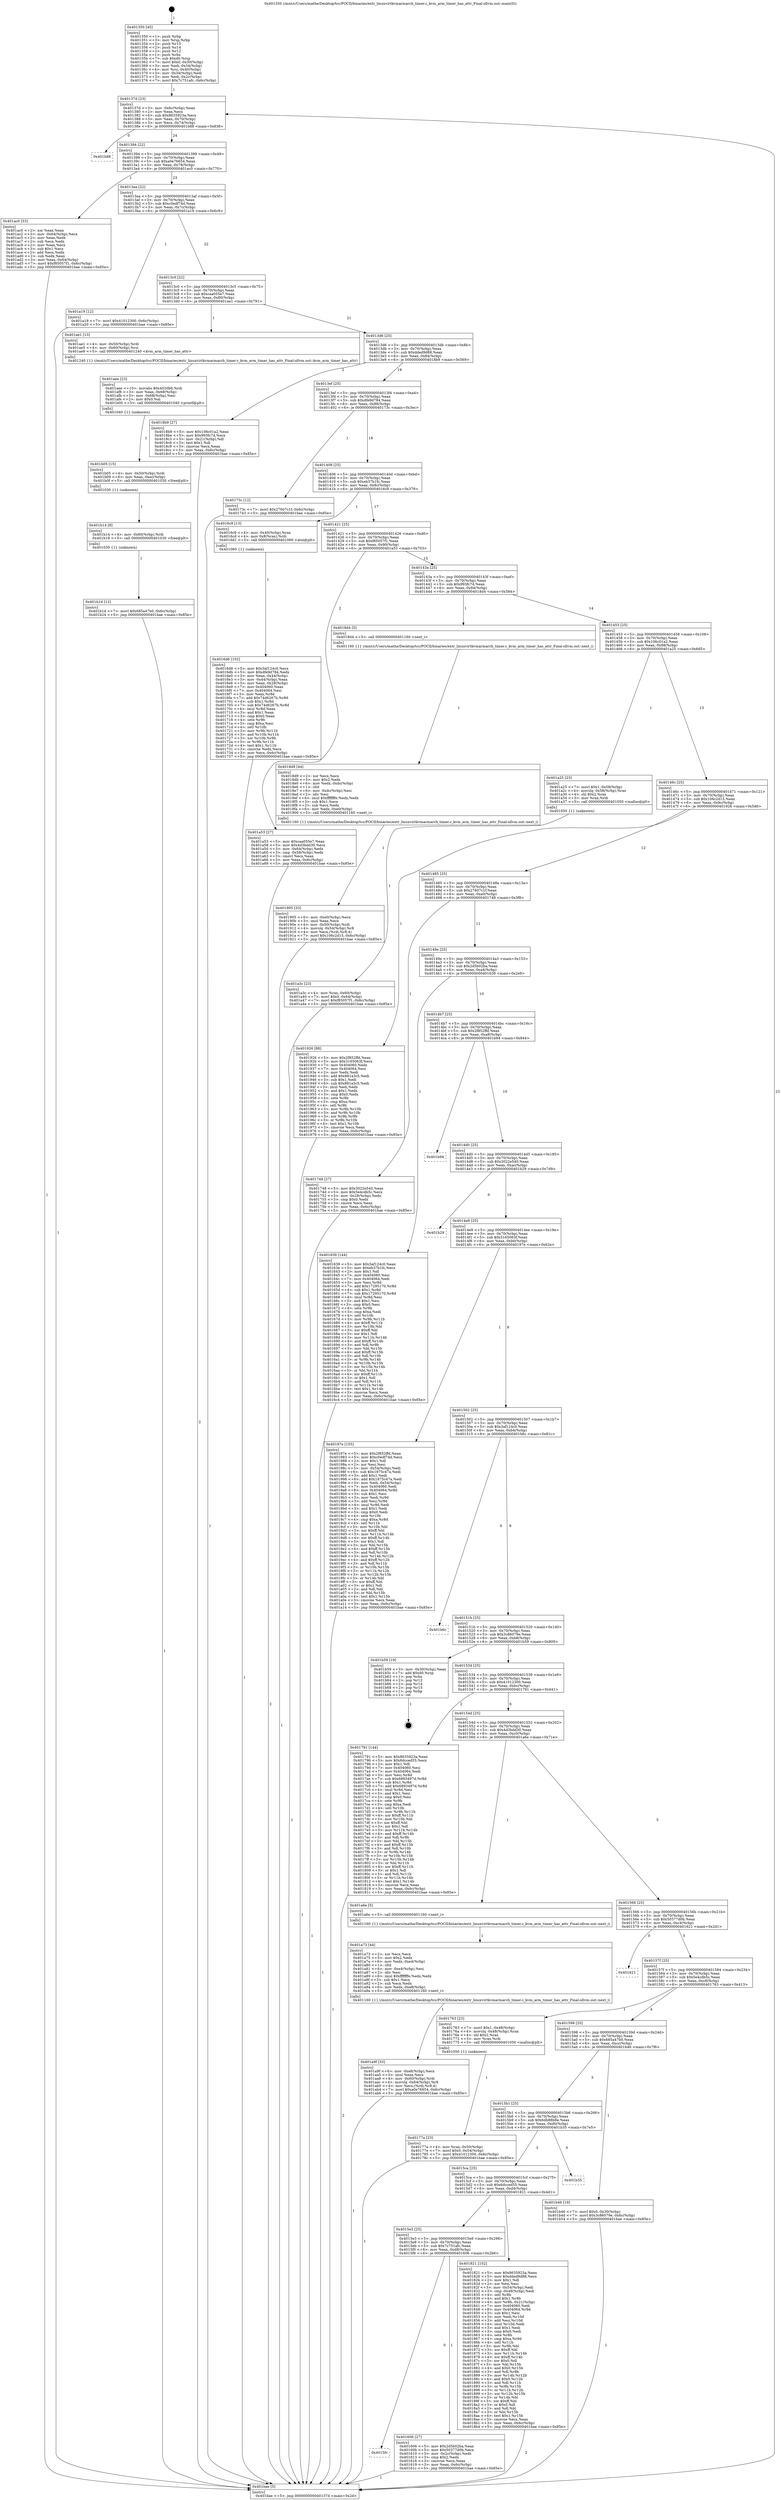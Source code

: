 digraph "0x401350" {
  label = "0x401350 (/mnt/c/Users/mathe/Desktop/tcc/POCII/binaries/extr_linuxvirtkvmarmarch_timer.c_kvm_arm_timer_has_attr_Final-ollvm.out::main(0))"
  labelloc = "t"
  node[shape=record]

  Entry [label="",width=0.3,height=0.3,shape=circle,fillcolor=black,style=filled]
  "0x40137d" [label="{
     0x40137d [23]\l
     | [instrs]\l
     &nbsp;&nbsp;0x40137d \<+3\>: mov -0x6c(%rbp),%eax\l
     &nbsp;&nbsp;0x401380 \<+2\>: mov %eax,%ecx\l
     &nbsp;&nbsp;0x401382 \<+6\>: sub $0x8635923a,%ecx\l
     &nbsp;&nbsp;0x401388 \<+3\>: mov %eax,-0x70(%rbp)\l
     &nbsp;&nbsp;0x40138b \<+3\>: mov %ecx,-0x74(%rbp)\l
     &nbsp;&nbsp;0x40138e \<+6\>: je 0000000000401b88 \<main+0x838\>\l
  }"]
  "0x401b88" [label="{
     0x401b88\l
  }", style=dashed]
  "0x401394" [label="{
     0x401394 [22]\l
     | [instrs]\l
     &nbsp;&nbsp;0x401394 \<+5\>: jmp 0000000000401399 \<main+0x49\>\l
     &nbsp;&nbsp;0x401399 \<+3\>: mov -0x70(%rbp),%eax\l
     &nbsp;&nbsp;0x40139c \<+5\>: sub $0xa0e76654,%eax\l
     &nbsp;&nbsp;0x4013a1 \<+3\>: mov %eax,-0x78(%rbp)\l
     &nbsp;&nbsp;0x4013a4 \<+6\>: je 0000000000401ac0 \<main+0x770\>\l
  }"]
  Exit [label="",width=0.3,height=0.3,shape=circle,fillcolor=black,style=filled,peripheries=2]
  "0x401ac0" [label="{
     0x401ac0 [33]\l
     | [instrs]\l
     &nbsp;&nbsp;0x401ac0 \<+2\>: xor %eax,%eax\l
     &nbsp;&nbsp;0x401ac2 \<+3\>: mov -0x64(%rbp),%ecx\l
     &nbsp;&nbsp;0x401ac5 \<+2\>: mov %eax,%edx\l
     &nbsp;&nbsp;0x401ac7 \<+2\>: sub %ecx,%edx\l
     &nbsp;&nbsp;0x401ac9 \<+2\>: mov %eax,%ecx\l
     &nbsp;&nbsp;0x401acb \<+3\>: sub $0x1,%ecx\l
     &nbsp;&nbsp;0x401ace \<+2\>: add %ecx,%edx\l
     &nbsp;&nbsp;0x401ad0 \<+2\>: sub %edx,%eax\l
     &nbsp;&nbsp;0x401ad2 \<+3\>: mov %eax,-0x64(%rbp)\l
     &nbsp;&nbsp;0x401ad5 \<+7\>: movl $0xf85057f1,-0x6c(%rbp)\l
     &nbsp;&nbsp;0x401adc \<+5\>: jmp 0000000000401bae \<main+0x85e\>\l
  }"]
  "0x4013aa" [label="{
     0x4013aa [22]\l
     | [instrs]\l
     &nbsp;&nbsp;0x4013aa \<+5\>: jmp 00000000004013af \<main+0x5f\>\l
     &nbsp;&nbsp;0x4013af \<+3\>: mov -0x70(%rbp),%eax\l
     &nbsp;&nbsp;0x4013b2 \<+5\>: sub $0xc0edf74d,%eax\l
     &nbsp;&nbsp;0x4013b7 \<+3\>: mov %eax,-0x7c(%rbp)\l
     &nbsp;&nbsp;0x4013ba \<+6\>: je 0000000000401a19 \<main+0x6c9\>\l
  }"]
  "0x401b1d" [label="{
     0x401b1d [12]\l
     | [instrs]\l
     &nbsp;&nbsp;0x401b1d \<+7\>: movl $0x685a47b0,-0x6c(%rbp)\l
     &nbsp;&nbsp;0x401b24 \<+5\>: jmp 0000000000401bae \<main+0x85e\>\l
  }"]
  "0x401a19" [label="{
     0x401a19 [12]\l
     | [instrs]\l
     &nbsp;&nbsp;0x401a19 \<+7\>: movl $0x41012300,-0x6c(%rbp)\l
     &nbsp;&nbsp;0x401a20 \<+5\>: jmp 0000000000401bae \<main+0x85e\>\l
  }"]
  "0x4013c0" [label="{
     0x4013c0 [22]\l
     | [instrs]\l
     &nbsp;&nbsp;0x4013c0 \<+5\>: jmp 00000000004013c5 \<main+0x75\>\l
     &nbsp;&nbsp;0x4013c5 \<+3\>: mov -0x70(%rbp),%eax\l
     &nbsp;&nbsp;0x4013c8 \<+5\>: sub $0xcaa055e7,%eax\l
     &nbsp;&nbsp;0x4013cd \<+3\>: mov %eax,-0x80(%rbp)\l
     &nbsp;&nbsp;0x4013d0 \<+6\>: je 0000000000401ae1 \<main+0x791\>\l
  }"]
  "0x401b14" [label="{
     0x401b14 [9]\l
     | [instrs]\l
     &nbsp;&nbsp;0x401b14 \<+4\>: mov -0x60(%rbp),%rdi\l
     &nbsp;&nbsp;0x401b18 \<+5\>: call 0000000000401030 \<free@plt\>\l
     | [calls]\l
     &nbsp;&nbsp;0x401030 \{1\} (unknown)\l
  }"]
  "0x401ae1" [label="{
     0x401ae1 [13]\l
     | [instrs]\l
     &nbsp;&nbsp;0x401ae1 \<+4\>: mov -0x50(%rbp),%rdi\l
     &nbsp;&nbsp;0x401ae5 \<+4\>: mov -0x60(%rbp),%rsi\l
     &nbsp;&nbsp;0x401ae9 \<+5\>: call 0000000000401240 \<kvm_arm_timer_has_attr\>\l
     | [calls]\l
     &nbsp;&nbsp;0x401240 \{1\} (/mnt/c/Users/mathe/Desktop/tcc/POCII/binaries/extr_linuxvirtkvmarmarch_timer.c_kvm_arm_timer_has_attr_Final-ollvm.out::kvm_arm_timer_has_attr)\l
  }"]
  "0x4013d6" [label="{
     0x4013d6 [25]\l
     | [instrs]\l
     &nbsp;&nbsp;0x4013d6 \<+5\>: jmp 00000000004013db \<main+0x8b\>\l
     &nbsp;&nbsp;0x4013db \<+3\>: mov -0x70(%rbp),%eax\l
     &nbsp;&nbsp;0x4013de \<+5\>: sub $0xdded9d88,%eax\l
     &nbsp;&nbsp;0x4013e3 \<+6\>: mov %eax,-0x84(%rbp)\l
     &nbsp;&nbsp;0x4013e9 \<+6\>: je 00000000004018b9 \<main+0x569\>\l
  }"]
  "0x401b05" [label="{
     0x401b05 [15]\l
     | [instrs]\l
     &nbsp;&nbsp;0x401b05 \<+4\>: mov -0x50(%rbp),%rdi\l
     &nbsp;&nbsp;0x401b09 \<+6\>: mov %eax,-0xec(%rbp)\l
     &nbsp;&nbsp;0x401b0f \<+5\>: call 0000000000401030 \<free@plt\>\l
     | [calls]\l
     &nbsp;&nbsp;0x401030 \{1\} (unknown)\l
  }"]
  "0x4018b9" [label="{
     0x4018b9 [27]\l
     | [instrs]\l
     &nbsp;&nbsp;0x4018b9 \<+5\>: mov $0x106c01a2,%eax\l
     &nbsp;&nbsp;0x4018be \<+5\>: mov $0x993fc7d,%ecx\l
     &nbsp;&nbsp;0x4018c3 \<+3\>: mov -0x21(%rbp),%dl\l
     &nbsp;&nbsp;0x4018c6 \<+3\>: test $0x1,%dl\l
     &nbsp;&nbsp;0x4018c9 \<+3\>: cmovne %ecx,%eax\l
     &nbsp;&nbsp;0x4018cc \<+3\>: mov %eax,-0x6c(%rbp)\l
     &nbsp;&nbsp;0x4018cf \<+5\>: jmp 0000000000401bae \<main+0x85e\>\l
  }"]
  "0x4013ef" [label="{
     0x4013ef [25]\l
     | [instrs]\l
     &nbsp;&nbsp;0x4013ef \<+5\>: jmp 00000000004013f4 \<main+0xa4\>\l
     &nbsp;&nbsp;0x4013f4 \<+3\>: mov -0x70(%rbp),%eax\l
     &nbsp;&nbsp;0x4013f7 \<+5\>: sub $0xdfe9d784,%eax\l
     &nbsp;&nbsp;0x4013fc \<+6\>: mov %eax,-0x88(%rbp)\l
     &nbsp;&nbsp;0x401402 \<+6\>: je 000000000040173c \<main+0x3ec\>\l
  }"]
  "0x401aee" [label="{
     0x401aee [23]\l
     | [instrs]\l
     &nbsp;&nbsp;0x401aee \<+10\>: movabs $0x4020b6,%rdi\l
     &nbsp;&nbsp;0x401af8 \<+3\>: mov %eax,-0x68(%rbp)\l
     &nbsp;&nbsp;0x401afb \<+3\>: mov -0x68(%rbp),%esi\l
     &nbsp;&nbsp;0x401afe \<+2\>: mov $0x0,%al\l
     &nbsp;&nbsp;0x401b00 \<+5\>: call 0000000000401040 \<printf@plt\>\l
     | [calls]\l
     &nbsp;&nbsp;0x401040 \{1\} (unknown)\l
  }"]
  "0x40173c" [label="{
     0x40173c [12]\l
     | [instrs]\l
     &nbsp;&nbsp;0x40173c \<+7\>: movl $0x27607c1f,-0x6c(%rbp)\l
     &nbsp;&nbsp;0x401743 \<+5\>: jmp 0000000000401bae \<main+0x85e\>\l
  }"]
  "0x401408" [label="{
     0x401408 [25]\l
     | [instrs]\l
     &nbsp;&nbsp;0x401408 \<+5\>: jmp 000000000040140d \<main+0xbd\>\l
     &nbsp;&nbsp;0x40140d \<+3\>: mov -0x70(%rbp),%eax\l
     &nbsp;&nbsp;0x401410 \<+5\>: sub $0xeb37b1fc,%eax\l
     &nbsp;&nbsp;0x401415 \<+6\>: mov %eax,-0x8c(%rbp)\l
     &nbsp;&nbsp;0x40141b \<+6\>: je 00000000004016c9 \<main+0x379\>\l
  }"]
  "0x401a9f" [label="{
     0x401a9f [33]\l
     | [instrs]\l
     &nbsp;&nbsp;0x401a9f \<+6\>: mov -0xe8(%rbp),%ecx\l
     &nbsp;&nbsp;0x401aa5 \<+3\>: imul %eax,%ecx\l
     &nbsp;&nbsp;0x401aa8 \<+4\>: mov -0x60(%rbp),%rdi\l
     &nbsp;&nbsp;0x401aac \<+4\>: movslq -0x64(%rbp),%r8\l
     &nbsp;&nbsp;0x401ab0 \<+4\>: mov %ecx,(%rdi,%r8,4)\l
     &nbsp;&nbsp;0x401ab4 \<+7\>: movl $0xa0e76654,-0x6c(%rbp)\l
     &nbsp;&nbsp;0x401abb \<+5\>: jmp 0000000000401bae \<main+0x85e\>\l
  }"]
  "0x4016c9" [label="{
     0x4016c9 [13]\l
     | [instrs]\l
     &nbsp;&nbsp;0x4016c9 \<+4\>: mov -0x40(%rbp),%rax\l
     &nbsp;&nbsp;0x4016cd \<+4\>: mov 0x8(%rax),%rdi\l
     &nbsp;&nbsp;0x4016d1 \<+5\>: call 0000000000401060 \<atoi@plt\>\l
     | [calls]\l
     &nbsp;&nbsp;0x401060 \{1\} (unknown)\l
  }"]
  "0x401421" [label="{
     0x401421 [25]\l
     | [instrs]\l
     &nbsp;&nbsp;0x401421 \<+5\>: jmp 0000000000401426 \<main+0xd6\>\l
     &nbsp;&nbsp;0x401426 \<+3\>: mov -0x70(%rbp),%eax\l
     &nbsp;&nbsp;0x401429 \<+5\>: sub $0xf85057f1,%eax\l
     &nbsp;&nbsp;0x40142e \<+6\>: mov %eax,-0x90(%rbp)\l
     &nbsp;&nbsp;0x401434 \<+6\>: je 0000000000401a53 \<main+0x703\>\l
  }"]
  "0x401a73" [label="{
     0x401a73 [44]\l
     | [instrs]\l
     &nbsp;&nbsp;0x401a73 \<+2\>: xor %ecx,%ecx\l
     &nbsp;&nbsp;0x401a75 \<+5\>: mov $0x2,%edx\l
     &nbsp;&nbsp;0x401a7a \<+6\>: mov %edx,-0xe4(%rbp)\l
     &nbsp;&nbsp;0x401a80 \<+1\>: cltd\l
     &nbsp;&nbsp;0x401a81 \<+6\>: mov -0xe4(%rbp),%esi\l
     &nbsp;&nbsp;0x401a87 \<+2\>: idiv %esi\l
     &nbsp;&nbsp;0x401a89 \<+6\>: imul $0xfffffffe,%edx,%edx\l
     &nbsp;&nbsp;0x401a8f \<+3\>: sub $0x1,%ecx\l
     &nbsp;&nbsp;0x401a92 \<+2\>: sub %ecx,%edx\l
     &nbsp;&nbsp;0x401a94 \<+6\>: mov %edx,-0xe8(%rbp)\l
     &nbsp;&nbsp;0x401a9a \<+5\>: call 0000000000401160 \<next_i\>\l
     | [calls]\l
     &nbsp;&nbsp;0x401160 \{1\} (/mnt/c/Users/mathe/Desktop/tcc/POCII/binaries/extr_linuxvirtkvmarmarch_timer.c_kvm_arm_timer_has_attr_Final-ollvm.out::next_i)\l
  }"]
  "0x401a53" [label="{
     0x401a53 [27]\l
     | [instrs]\l
     &nbsp;&nbsp;0x401a53 \<+5\>: mov $0xcaa055e7,%eax\l
     &nbsp;&nbsp;0x401a58 \<+5\>: mov $0x4d3bdd30,%ecx\l
     &nbsp;&nbsp;0x401a5d \<+3\>: mov -0x64(%rbp),%edx\l
     &nbsp;&nbsp;0x401a60 \<+3\>: cmp -0x58(%rbp),%edx\l
     &nbsp;&nbsp;0x401a63 \<+3\>: cmovl %ecx,%eax\l
     &nbsp;&nbsp;0x401a66 \<+3\>: mov %eax,-0x6c(%rbp)\l
     &nbsp;&nbsp;0x401a69 \<+5\>: jmp 0000000000401bae \<main+0x85e\>\l
  }"]
  "0x40143a" [label="{
     0x40143a [25]\l
     | [instrs]\l
     &nbsp;&nbsp;0x40143a \<+5\>: jmp 000000000040143f \<main+0xef\>\l
     &nbsp;&nbsp;0x40143f \<+3\>: mov -0x70(%rbp),%eax\l
     &nbsp;&nbsp;0x401442 \<+5\>: sub $0x993fc7d,%eax\l
     &nbsp;&nbsp;0x401447 \<+6\>: mov %eax,-0x94(%rbp)\l
     &nbsp;&nbsp;0x40144d \<+6\>: je 00000000004018d4 \<main+0x584\>\l
  }"]
  "0x401a3c" [label="{
     0x401a3c [23]\l
     | [instrs]\l
     &nbsp;&nbsp;0x401a3c \<+4\>: mov %rax,-0x60(%rbp)\l
     &nbsp;&nbsp;0x401a40 \<+7\>: movl $0x0,-0x64(%rbp)\l
     &nbsp;&nbsp;0x401a47 \<+7\>: movl $0xf85057f1,-0x6c(%rbp)\l
     &nbsp;&nbsp;0x401a4e \<+5\>: jmp 0000000000401bae \<main+0x85e\>\l
  }"]
  "0x4018d4" [label="{
     0x4018d4 [5]\l
     | [instrs]\l
     &nbsp;&nbsp;0x4018d4 \<+5\>: call 0000000000401160 \<next_i\>\l
     | [calls]\l
     &nbsp;&nbsp;0x401160 \{1\} (/mnt/c/Users/mathe/Desktop/tcc/POCII/binaries/extr_linuxvirtkvmarmarch_timer.c_kvm_arm_timer_has_attr_Final-ollvm.out::next_i)\l
  }"]
  "0x401453" [label="{
     0x401453 [25]\l
     | [instrs]\l
     &nbsp;&nbsp;0x401453 \<+5\>: jmp 0000000000401458 \<main+0x108\>\l
     &nbsp;&nbsp;0x401458 \<+3\>: mov -0x70(%rbp),%eax\l
     &nbsp;&nbsp;0x40145b \<+5\>: sub $0x106c01a2,%eax\l
     &nbsp;&nbsp;0x401460 \<+6\>: mov %eax,-0x98(%rbp)\l
     &nbsp;&nbsp;0x401466 \<+6\>: je 0000000000401a25 \<main+0x6d5\>\l
  }"]
  "0x401905" [label="{
     0x401905 [33]\l
     | [instrs]\l
     &nbsp;&nbsp;0x401905 \<+6\>: mov -0xe0(%rbp),%ecx\l
     &nbsp;&nbsp;0x40190b \<+3\>: imul %eax,%ecx\l
     &nbsp;&nbsp;0x40190e \<+4\>: mov -0x50(%rbp),%rdi\l
     &nbsp;&nbsp;0x401912 \<+4\>: movslq -0x54(%rbp),%r8\l
     &nbsp;&nbsp;0x401916 \<+4\>: mov %ecx,(%rdi,%r8,4)\l
     &nbsp;&nbsp;0x40191a \<+7\>: movl $0x106c2d15,-0x6c(%rbp)\l
     &nbsp;&nbsp;0x401921 \<+5\>: jmp 0000000000401bae \<main+0x85e\>\l
  }"]
  "0x401a25" [label="{
     0x401a25 [23]\l
     | [instrs]\l
     &nbsp;&nbsp;0x401a25 \<+7\>: movl $0x1,-0x58(%rbp)\l
     &nbsp;&nbsp;0x401a2c \<+4\>: movslq -0x58(%rbp),%rax\l
     &nbsp;&nbsp;0x401a30 \<+4\>: shl $0x2,%rax\l
     &nbsp;&nbsp;0x401a34 \<+3\>: mov %rax,%rdi\l
     &nbsp;&nbsp;0x401a37 \<+5\>: call 0000000000401050 \<malloc@plt\>\l
     | [calls]\l
     &nbsp;&nbsp;0x401050 \{1\} (unknown)\l
  }"]
  "0x40146c" [label="{
     0x40146c [25]\l
     | [instrs]\l
     &nbsp;&nbsp;0x40146c \<+5\>: jmp 0000000000401471 \<main+0x121\>\l
     &nbsp;&nbsp;0x401471 \<+3\>: mov -0x70(%rbp),%eax\l
     &nbsp;&nbsp;0x401474 \<+5\>: sub $0x106c2d15,%eax\l
     &nbsp;&nbsp;0x401479 \<+6\>: mov %eax,-0x9c(%rbp)\l
     &nbsp;&nbsp;0x40147f \<+6\>: je 0000000000401926 \<main+0x5d6\>\l
  }"]
  "0x4018d9" [label="{
     0x4018d9 [44]\l
     | [instrs]\l
     &nbsp;&nbsp;0x4018d9 \<+2\>: xor %ecx,%ecx\l
     &nbsp;&nbsp;0x4018db \<+5\>: mov $0x2,%edx\l
     &nbsp;&nbsp;0x4018e0 \<+6\>: mov %edx,-0xdc(%rbp)\l
     &nbsp;&nbsp;0x4018e6 \<+1\>: cltd\l
     &nbsp;&nbsp;0x4018e7 \<+6\>: mov -0xdc(%rbp),%esi\l
     &nbsp;&nbsp;0x4018ed \<+2\>: idiv %esi\l
     &nbsp;&nbsp;0x4018ef \<+6\>: imul $0xfffffffe,%edx,%edx\l
     &nbsp;&nbsp;0x4018f5 \<+3\>: sub $0x1,%ecx\l
     &nbsp;&nbsp;0x4018f8 \<+2\>: sub %ecx,%edx\l
     &nbsp;&nbsp;0x4018fa \<+6\>: mov %edx,-0xe0(%rbp)\l
     &nbsp;&nbsp;0x401900 \<+5\>: call 0000000000401160 \<next_i\>\l
     | [calls]\l
     &nbsp;&nbsp;0x401160 \{1\} (/mnt/c/Users/mathe/Desktop/tcc/POCII/binaries/extr_linuxvirtkvmarmarch_timer.c_kvm_arm_timer_has_attr_Final-ollvm.out::next_i)\l
  }"]
  "0x401926" [label="{
     0x401926 [88]\l
     | [instrs]\l
     &nbsp;&nbsp;0x401926 \<+5\>: mov $0x2f852ffd,%eax\l
     &nbsp;&nbsp;0x40192b \<+5\>: mov $0x3165063f,%ecx\l
     &nbsp;&nbsp;0x401930 \<+7\>: mov 0x404060,%edx\l
     &nbsp;&nbsp;0x401937 \<+7\>: mov 0x404064,%esi\l
     &nbsp;&nbsp;0x40193e \<+2\>: mov %edx,%edi\l
     &nbsp;&nbsp;0x401940 \<+6\>: add $0x881a3c5,%edi\l
     &nbsp;&nbsp;0x401946 \<+3\>: sub $0x1,%edi\l
     &nbsp;&nbsp;0x401949 \<+6\>: sub $0x881a3c5,%edi\l
     &nbsp;&nbsp;0x40194f \<+3\>: imul %edi,%edx\l
     &nbsp;&nbsp;0x401952 \<+3\>: and $0x1,%edx\l
     &nbsp;&nbsp;0x401955 \<+3\>: cmp $0x0,%edx\l
     &nbsp;&nbsp;0x401958 \<+4\>: sete %r8b\l
     &nbsp;&nbsp;0x40195c \<+3\>: cmp $0xa,%esi\l
     &nbsp;&nbsp;0x40195f \<+4\>: setl %r9b\l
     &nbsp;&nbsp;0x401963 \<+3\>: mov %r8b,%r10b\l
     &nbsp;&nbsp;0x401966 \<+3\>: and %r9b,%r10b\l
     &nbsp;&nbsp;0x401969 \<+3\>: xor %r9b,%r8b\l
     &nbsp;&nbsp;0x40196c \<+3\>: or %r8b,%r10b\l
     &nbsp;&nbsp;0x40196f \<+4\>: test $0x1,%r10b\l
     &nbsp;&nbsp;0x401973 \<+3\>: cmovne %ecx,%eax\l
     &nbsp;&nbsp;0x401976 \<+3\>: mov %eax,-0x6c(%rbp)\l
     &nbsp;&nbsp;0x401979 \<+5\>: jmp 0000000000401bae \<main+0x85e\>\l
  }"]
  "0x401485" [label="{
     0x401485 [25]\l
     | [instrs]\l
     &nbsp;&nbsp;0x401485 \<+5\>: jmp 000000000040148a \<main+0x13a\>\l
     &nbsp;&nbsp;0x40148a \<+3\>: mov -0x70(%rbp),%eax\l
     &nbsp;&nbsp;0x40148d \<+5\>: sub $0x27607c1f,%eax\l
     &nbsp;&nbsp;0x401492 \<+6\>: mov %eax,-0xa0(%rbp)\l
     &nbsp;&nbsp;0x401498 \<+6\>: je 0000000000401748 \<main+0x3f8\>\l
  }"]
  "0x40177a" [label="{
     0x40177a [23]\l
     | [instrs]\l
     &nbsp;&nbsp;0x40177a \<+4\>: mov %rax,-0x50(%rbp)\l
     &nbsp;&nbsp;0x40177e \<+7\>: movl $0x0,-0x54(%rbp)\l
     &nbsp;&nbsp;0x401785 \<+7\>: movl $0x41012300,-0x6c(%rbp)\l
     &nbsp;&nbsp;0x40178c \<+5\>: jmp 0000000000401bae \<main+0x85e\>\l
  }"]
  "0x401748" [label="{
     0x401748 [27]\l
     | [instrs]\l
     &nbsp;&nbsp;0x401748 \<+5\>: mov $0x3022e540,%eax\l
     &nbsp;&nbsp;0x40174d \<+5\>: mov $0x5e4cdb5c,%ecx\l
     &nbsp;&nbsp;0x401752 \<+3\>: mov -0x28(%rbp),%edx\l
     &nbsp;&nbsp;0x401755 \<+3\>: cmp $0x0,%edx\l
     &nbsp;&nbsp;0x401758 \<+3\>: cmove %ecx,%eax\l
     &nbsp;&nbsp;0x40175b \<+3\>: mov %eax,-0x6c(%rbp)\l
     &nbsp;&nbsp;0x40175e \<+5\>: jmp 0000000000401bae \<main+0x85e\>\l
  }"]
  "0x40149e" [label="{
     0x40149e [25]\l
     | [instrs]\l
     &nbsp;&nbsp;0x40149e \<+5\>: jmp 00000000004014a3 \<main+0x153\>\l
     &nbsp;&nbsp;0x4014a3 \<+3\>: mov -0x70(%rbp),%eax\l
     &nbsp;&nbsp;0x4014a6 \<+5\>: sub $0x2d5b02ba,%eax\l
     &nbsp;&nbsp;0x4014ab \<+6\>: mov %eax,-0xa4(%rbp)\l
     &nbsp;&nbsp;0x4014b1 \<+6\>: je 0000000000401639 \<main+0x2e9\>\l
  }"]
  "0x4016d6" [label="{
     0x4016d6 [102]\l
     | [instrs]\l
     &nbsp;&nbsp;0x4016d6 \<+5\>: mov $0x3af124c0,%ecx\l
     &nbsp;&nbsp;0x4016db \<+5\>: mov $0xdfe9d784,%edx\l
     &nbsp;&nbsp;0x4016e0 \<+3\>: mov %eax,-0x44(%rbp)\l
     &nbsp;&nbsp;0x4016e3 \<+3\>: mov -0x44(%rbp),%eax\l
     &nbsp;&nbsp;0x4016e6 \<+3\>: mov %eax,-0x28(%rbp)\l
     &nbsp;&nbsp;0x4016e9 \<+7\>: mov 0x404060,%eax\l
     &nbsp;&nbsp;0x4016f0 \<+7\>: mov 0x404064,%esi\l
     &nbsp;&nbsp;0x4016f7 \<+3\>: mov %eax,%r8d\l
     &nbsp;&nbsp;0x4016fa \<+7\>: add $0x74d6267b,%r8d\l
     &nbsp;&nbsp;0x401701 \<+4\>: sub $0x1,%r8d\l
     &nbsp;&nbsp;0x401705 \<+7\>: sub $0x74d6267b,%r8d\l
     &nbsp;&nbsp;0x40170c \<+4\>: imul %r8d,%eax\l
     &nbsp;&nbsp;0x401710 \<+3\>: and $0x1,%eax\l
     &nbsp;&nbsp;0x401713 \<+3\>: cmp $0x0,%eax\l
     &nbsp;&nbsp;0x401716 \<+4\>: sete %r9b\l
     &nbsp;&nbsp;0x40171a \<+3\>: cmp $0xa,%esi\l
     &nbsp;&nbsp;0x40171d \<+4\>: setl %r10b\l
     &nbsp;&nbsp;0x401721 \<+3\>: mov %r9b,%r11b\l
     &nbsp;&nbsp;0x401724 \<+3\>: and %r10b,%r11b\l
     &nbsp;&nbsp;0x401727 \<+3\>: xor %r10b,%r9b\l
     &nbsp;&nbsp;0x40172a \<+3\>: or %r9b,%r11b\l
     &nbsp;&nbsp;0x40172d \<+4\>: test $0x1,%r11b\l
     &nbsp;&nbsp;0x401731 \<+3\>: cmovne %edx,%ecx\l
     &nbsp;&nbsp;0x401734 \<+3\>: mov %ecx,-0x6c(%rbp)\l
     &nbsp;&nbsp;0x401737 \<+5\>: jmp 0000000000401bae \<main+0x85e\>\l
  }"]
  "0x401639" [label="{
     0x401639 [144]\l
     | [instrs]\l
     &nbsp;&nbsp;0x401639 \<+5\>: mov $0x3af124c0,%eax\l
     &nbsp;&nbsp;0x40163e \<+5\>: mov $0xeb37b1fc,%ecx\l
     &nbsp;&nbsp;0x401643 \<+2\>: mov $0x1,%dl\l
     &nbsp;&nbsp;0x401645 \<+7\>: mov 0x404060,%esi\l
     &nbsp;&nbsp;0x40164c \<+7\>: mov 0x404064,%edi\l
     &nbsp;&nbsp;0x401653 \<+3\>: mov %esi,%r8d\l
     &nbsp;&nbsp;0x401656 \<+7\>: add $0x17295170,%r8d\l
     &nbsp;&nbsp;0x40165d \<+4\>: sub $0x1,%r8d\l
     &nbsp;&nbsp;0x401661 \<+7\>: sub $0x17295170,%r8d\l
     &nbsp;&nbsp;0x401668 \<+4\>: imul %r8d,%esi\l
     &nbsp;&nbsp;0x40166c \<+3\>: and $0x1,%esi\l
     &nbsp;&nbsp;0x40166f \<+3\>: cmp $0x0,%esi\l
     &nbsp;&nbsp;0x401672 \<+4\>: sete %r9b\l
     &nbsp;&nbsp;0x401676 \<+3\>: cmp $0xa,%edi\l
     &nbsp;&nbsp;0x401679 \<+4\>: setl %r10b\l
     &nbsp;&nbsp;0x40167d \<+3\>: mov %r9b,%r11b\l
     &nbsp;&nbsp;0x401680 \<+4\>: xor $0xff,%r11b\l
     &nbsp;&nbsp;0x401684 \<+3\>: mov %r10b,%bl\l
     &nbsp;&nbsp;0x401687 \<+3\>: xor $0xff,%bl\l
     &nbsp;&nbsp;0x40168a \<+3\>: xor $0x1,%dl\l
     &nbsp;&nbsp;0x40168d \<+3\>: mov %r11b,%r14b\l
     &nbsp;&nbsp;0x401690 \<+4\>: and $0xff,%r14b\l
     &nbsp;&nbsp;0x401694 \<+3\>: and %dl,%r9b\l
     &nbsp;&nbsp;0x401697 \<+3\>: mov %bl,%r15b\l
     &nbsp;&nbsp;0x40169a \<+4\>: and $0xff,%r15b\l
     &nbsp;&nbsp;0x40169e \<+3\>: and %dl,%r10b\l
     &nbsp;&nbsp;0x4016a1 \<+3\>: or %r9b,%r14b\l
     &nbsp;&nbsp;0x4016a4 \<+3\>: or %r10b,%r15b\l
     &nbsp;&nbsp;0x4016a7 \<+3\>: xor %r15b,%r14b\l
     &nbsp;&nbsp;0x4016aa \<+3\>: or %bl,%r11b\l
     &nbsp;&nbsp;0x4016ad \<+4\>: xor $0xff,%r11b\l
     &nbsp;&nbsp;0x4016b1 \<+3\>: or $0x1,%dl\l
     &nbsp;&nbsp;0x4016b4 \<+3\>: and %dl,%r11b\l
     &nbsp;&nbsp;0x4016b7 \<+3\>: or %r11b,%r14b\l
     &nbsp;&nbsp;0x4016ba \<+4\>: test $0x1,%r14b\l
     &nbsp;&nbsp;0x4016be \<+3\>: cmovne %ecx,%eax\l
     &nbsp;&nbsp;0x4016c1 \<+3\>: mov %eax,-0x6c(%rbp)\l
     &nbsp;&nbsp;0x4016c4 \<+5\>: jmp 0000000000401bae \<main+0x85e\>\l
  }"]
  "0x4014b7" [label="{
     0x4014b7 [25]\l
     | [instrs]\l
     &nbsp;&nbsp;0x4014b7 \<+5\>: jmp 00000000004014bc \<main+0x16c\>\l
     &nbsp;&nbsp;0x4014bc \<+3\>: mov -0x70(%rbp),%eax\l
     &nbsp;&nbsp;0x4014bf \<+5\>: sub $0x2f852ffd,%eax\l
     &nbsp;&nbsp;0x4014c4 \<+6\>: mov %eax,-0xa8(%rbp)\l
     &nbsp;&nbsp;0x4014ca \<+6\>: je 0000000000401b94 \<main+0x844\>\l
  }"]
  "0x401350" [label="{
     0x401350 [45]\l
     | [instrs]\l
     &nbsp;&nbsp;0x401350 \<+1\>: push %rbp\l
     &nbsp;&nbsp;0x401351 \<+3\>: mov %rsp,%rbp\l
     &nbsp;&nbsp;0x401354 \<+2\>: push %r15\l
     &nbsp;&nbsp;0x401356 \<+2\>: push %r14\l
     &nbsp;&nbsp;0x401358 \<+2\>: push %r12\l
     &nbsp;&nbsp;0x40135a \<+1\>: push %rbx\l
     &nbsp;&nbsp;0x40135b \<+7\>: sub $0xd0,%rsp\l
     &nbsp;&nbsp;0x401362 \<+7\>: movl $0x0,-0x30(%rbp)\l
     &nbsp;&nbsp;0x401369 \<+3\>: mov %edi,-0x34(%rbp)\l
     &nbsp;&nbsp;0x40136c \<+4\>: mov %rsi,-0x40(%rbp)\l
     &nbsp;&nbsp;0x401370 \<+3\>: mov -0x34(%rbp),%edi\l
     &nbsp;&nbsp;0x401373 \<+3\>: mov %edi,-0x2c(%rbp)\l
     &nbsp;&nbsp;0x401376 \<+7\>: movl $0x7c751afc,-0x6c(%rbp)\l
  }"]
  "0x401b94" [label="{
     0x401b94\l
  }", style=dashed]
  "0x4014d0" [label="{
     0x4014d0 [25]\l
     | [instrs]\l
     &nbsp;&nbsp;0x4014d0 \<+5\>: jmp 00000000004014d5 \<main+0x185\>\l
     &nbsp;&nbsp;0x4014d5 \<+3\>: mov -0x70(%rbp),%eax\l
     &nbsp;&nbsp;0x4014d8 \<+5\>: sub $0x3022e540,%eax\l
     &nbsp;&nbsp;0x4014dd \<+6\>: mov %eax,-0xac(%rbp)\l
     &nbsp;&nbsp;0x4014e3 \<+6\>: je 0000000000401b29 \<main+0x7d9\>\l
  }"]
  "0x401bae" [label="{
     0x401bae [5]\l
     | [instrs]\l
     &nbsp;&nbsp;0x401bae \<+5\>: jmp 000000000040137d \<main+0x2d\>\l
  }"]
  "0x401b29" [label="{
     0x401b29\l
  }", style=dashed]
  "0x4014e9" [label="{
     0x4014e9 [25]\l
     | [instrs]\l
     &nbsp;&nbsp;0x4014e9 \<+5\>: jmp 00000000004014ee \<main+0x19e\>\l
     &nbsp;&nbsp;0x4014ee \<+3\>: mov -0x70(%rbp),%eax\l
     &nbsp;&nbsp;0x4014f1 \<+5\>: sub $0x3165063f,%eax\l
     &nbsp;&nbsp;0x4014f6 \<+6\>: mov %eax,-0xb0(%rbp)\l
     &nbsp;&nbsp;0x4014fc \<+6\>: je 000000000040197e \<main+0x62e\>\l
  }"]
  "0x4015fc" [label="{
     0x4015fc\l
  }", style=dashed]
  "0x40197e" [label="{
     0x40197e [155]\l
     | [instrs]\l
     &nbsp;&nbsp;0x40197e \<+5\>: mov $0x2f852ffd,%eax\l
     &nbsp;&nbsp;0x401983 \<+5\>: mov $0xc0edf74d,%ecx\l
     &nbsp;&nbsp;0x401988 \<+2\>: mov $0x1,%dl\l
     &nbsp;&nbsp;0x40198a \<+2\>: xor %esi,%esi\l
     &nbsp;&nbsp;0x40198c \<+3\>: mov -0x54(%rbp),%edi\l
     &nbsp;&nbsp;0x40198f \<+6\>: sub $0x1875c47a,%edi\l
     &nbsp;&nbsp;0x401995 \<+3\>: add $0x1,%edi\l
     &nbsp;&nbsp;0x401998 \<+6\>: add $0x1875c47a,%edi\l
     &nbsp;&nbsp;0x40199e \<+3\>: mov %edi,-0x54(%rbp)\l
     &nbsp;&nbsp;0x4019a1 \<+7\>: mov 0x404060,%edi\l
     &nbsp;&nbsp;0x4019a8 \<+8\>: mov 0x404064,%r8d\l
     &nbsp;&nbsp;0x4019b0 \<+3\>: sub $0x1,%esi\l
     &nbsp;&nbsp;0x4019b3 \<+3\>: mov %edi,%r9d\l
     &nbsp;&nbsp;0x4019b6 \<+3\>: add %esi,%r9d\l
     &nbsp;&nbsp;0x4019b9 \<+4\>: imul %r9d,%edi\l
     &nbsp;&nbsp;0x4019bd \<+3\>: and $0x1,%edi\l
     &nbsp;&nbsp;0x4019c0 \<+3\>: cmp $0x0,%edi\l
     &nbsp;&nbsp;0x4019c3 \<+4\>: sete %r10b\l
     &nbsp;&nbsp;0x4019c7 \<+4\>: cmp $0xa,%r8d\l
     &nbsp;&nbsp;0x4019cb \<+4\>: setl %r11b\l
     &nbsp;&nbsp;0x4019cf \<+3\>: mov %r10b,%bl\l
     &nbsp;&nbsp;0x4019d2 \<+3\>: xor $0xff,%bl\l
     &nbsp;&nbsp;0x4019d5 \<+3\>: mov %r11b,%r14b\l
     &nbsp;&nbsp;0x4019d8 \<+4\>: xor $0xff,%r14b\l
     &nbsp;&nbsp;0x4019dc \<+3\>: xor $0x1,%dl\l
     &nbsp;&nbsp;0x4019df \<+3\>: mov %bl,%r15b\l
     &nbsp;&nbsp;0x4019e2 \<+4\>: and $0xff,%r15b\l
     &nbsp;&nbsp;0x4019e6 \<+3\>: and %dl,%r10b\l
     &nbsp;&nbsp;0x4019e9 \<+3\>: mov %r14b,%r12b\l
     &nbsp;&nbsp;0x4019ec \<+4\>: and $0xff,%r12b\l
     &nbsp;&nbsp;0x4019f0 \<+3\>: and %dl,%r11b\l
     &nbsp;&nbsp;0x4019f3 \<+3\>: or %r10b,%r15b\l
     &nbsp;&nbsp;0x4019f6 \<+3\>: or %r11b,%r12b\l
     &nbsp;&nbsp;0x4019f9 \<+3\>: xor %r12b,%r15b\l
     &nbsp;&nbsp;0x4019fc \<+3\>: or %r14b,%bl\l
     &nbsp;&nbsp;0x4019ff \<+3\>: xor $0xff,%bl\l
     &nbsp;&nbsp;0x401a02 \<+3\>: or $0x1,%dl\l
     &nbsp;&nbsp;0x401a05 \<+2\>: and %dl,%bl\l
     &nbsp;&nbsp;0x401a07 \<+3\>: or %bl,%r15b\l
     &nbsp;&nbsp;0x401a0a \<+4\>: test $0x1,%r15b\l
     &nbsp;&nbsp;0x401a0e \<+3\>: cmovne %ecx,%eax\l
     &nbsp;&nbsp;0x401a11 \<+3\>: mov %eax,-0x6c(%rbp)\l
     &nbsp;&nbsp;0x401a14 \<+5\>: jmp 0000000000401bae \<main+0x85e\>\l
  }"]
  "0x401502" [label="{
     0x401502 [25]\l
     | [instrs]\l
     &nbsp;&nbsp;0x401502 \<+5\>: jmp 0000000000401507 \<main+0x1b7\>\l
     &nbsp;&nbsp;0x401507 \<+3\>: mov -0x70(%rbp),%eax\l
     &nbsp;&nbsp;0x40150a \<+5\>: sub $0x3af124c0,%eax\l
     &nbsp;&nbsp;0x40150f \<+6\>: mov %eax,-0xb4(%rbp)\l
     &nbsp;&nbsp;0x401515 \<+6\>: je 0000000000401b6c \<main+0x81c\>\l
  }"]
  "0x401606" [label="{
     0x401606 [27]\l
     | [instrs]\l
     &nbsp;&nbsp;0x401606 \<+5\>: mov $0x2d5b02ba,%eax\l
     &nbsp;&nbsp;0x40160b \<+5\>: mov $0x50377d0b,%ecx\l
     &nbsp;&nbsp;0x401610 \<+3\>: mov -0x2c(%rbp),%edx\l
     &nbsp;&nbsp;0x401613 \<+3\>: cmp $0x2,%edx\l
     &nbsp;&nbsp;0x401616 \<+3\>: cmovne %ecx,%eax\l
     &nbsp;&nbsp;0x401619 \<+3\>: mov %eax,-0x6c(%rbp)\l
     &nbsp;&nbsp;0x40161c \<+5\>: jmp 0000000000401bae \<main+0x85e\>\l
  }"]
  "0x401b6c" [label="{
     0x401b6c\l
  }", style=dashed]
  "0x40151b" [label="{
     0x40151b [25]\l
     | [instrs]\l
     &nbsp;&nbsp;0x40151b \<+5\>: jmp 0000000000401520 \<main+0x1d0\>\l
     &nbsp;&nbsp;0x401520 \<+3\>: mov -0x70(%rbp),%eax\l
     &nbsp;&nbsp;0x401523 \<+5\>: sub $0x3c86079e,%eax\l
     &nbsp;&nbsp;0x401528 \<+6\>: mov %eax,-0xb8(%rbp)\l
     &nbsp;&nbsp;0x40152e \<+6\>: je 0000000000401b59 \<main+0x809\>\l
  }"]
  "0x4015e3" [label="{
     0x4015e3 [25]\l
     | [instrs]\l
     &nbsp;&nbsp;0x4015e3 \<+5\>: jmp 00000000004015e8 \<main+0x298\>\l
     &nbsp;&nbsp;0x4015e8 \<+3\>: mov -0x70(%rbp),%eax\l
     &nbsp;&nbsp;0x4015eb \<+5\>: sub $0x7c751afc,%eax\l
     &nbsp;&nbsp;0x4015f0 \<+6\>: mov %eax,-0xd8(%rbp)\l
     &nbsp;&nbsp;0x4015f6 \<+6\>: je 0000000000401606 \<main+0x2b6\>\l
  }"]
  "0x401b59" [label="{
     0x401b59 [19]\l
     | [instrs]\l
     &nbsp;&nbsp;0x401b59 \<+3\>: mov -0x30(%rbp),%eax\l
     &nbsp;&nbsp;0x401b5c \<+7\>: add $0xd0,%rsp\l
     &nbsp;&nbsp;0x401b63 \<+1\>: pop %rbx\l
     &nbsp;&nbsp;0x401b64 \<+2\>: pop %r12\l
     &nbsp;&nbsp;0x401b66 \<+2\>: pop %r14\l
     &nbsp;&nbsp;0x401b68 \<+2\>: pop %r15\l
     &nbsp;&nbsp;0x401b6a \<+1\>: pop %rbp\l
     &nbsp;&nbsp;0x401b6b \<+1\>: ret\l
  }"]
  "0x401534" [label="{
     0x401534 [25]\l
     | [instrs]\l
     &nbsp;&nbsp;0x401534 \<+5\>: jmp 0000000000401539 \<main+0x1e9\>\l
     &nbsp;&nbsp;0x401539 \<+3\>: mov -0x70(%rbp),%eax\l
     &nbsp;&nbsp;0x40153c \<+5\>: sub $0x41012300,%eax\l
     &nbsp;&nbsp;0x401541 \<+6\>: mov %eax,-0xbc(%rbp)\l
     &nbsp;&nbsp;0x401547 \<+6\>: je 0000000000401791 \<main+0x441\>\l
  }"]
  "0x401821" [label="{
     0x401821 [152]\l
     | [instrs]\l
     &nbsp;&nbsp;0x401821 \<+5\>: mov $0x8635923a,%eax\l
     &nbsp;&nbsp;0x401826 \<+5\>: mov $0xdded9d88,%ecx\l
     &nbsp;&nbsp;0x40182b \<+2\>: mov $0x1,%dl\l
     &nbsp;&nbsp;0x40182d \<+2\>: xor %esi,%esi\l
     &nbsp;&nbsp;0x40182f \<+3\>: mov -0x54(%rbp),%edi\l
     &nbsp;&nbsp;0x401832 \<+3\>: cmp -0x48(%rbp),%edi\l
     &nbsp;&nbsp;0x401835 \<+4\>: setl %r8b\l
     &nbsp;&nbsp;0x401839 \<+4\>: and $0x1,%r8b\l
     &nbsp;&nbsp;0x40183d \<+4\>: mov %r8b,-0x21(%rbp)\l
     &nbsp;&nbsp;0x401841 \<+7\>: mov 0x404060,%edi\l
     &nbsp;&nbsp;0x401848 \<+8\>: mov 0x404064,%r9d\l
     &nbsp;&nbsp;0x401850 \<+3\>: sub $0x1,%esi\l
     &nbsp;&nbsp;0x401853 \<+3\>: mov %edi,%r10d\l
     &nbsp;&nbsp;0x401856 \<+3\>: add %esi,%r10d\l
     &nbsp;&nbsp;0x401859 \<+4\>: imul %r10d,%edi\l
     &nbsp;&nbsp;0x40185d \<+3\>: and $0x1,%edi\l
     &nbsp;&nbsp;0x401860 \<+3\>: cmp $0x0,%edi\l
     &nbsp;&nbsp;0x401863 \<+4\>: sete %r8b\l
     &nbsp;&nbsp;0x401867 \<+4\>: cmp $0xa,%r9d\l
     &nbsp;&nbsp;0x40186b \<+4\>: setl %r11b\l
     &nbsp;&nbsp;0x40186f \<+3\>: mov %r8b,%bl\l
     &nbsp;&nbsp;0x401872 \<+3\>: xor $0xff,%bl\l
     &nbsp;&nbsp;0x401875 \<+3\>: mov %r11b,%r14b\l
     &nbsp;&nbsp;0x401878 \<+4\>: xor $0xff,%r14b\l
     &nbsp;&nbsp;0x40187c \<+3\>: xor $0x0,%dl\l
     &nbsp;&nbsp;0x40187f \<+3\>: mov %bl,%r15b\l
     &nbsp;&nbsp;0x401882 \<+4\>: and $0x0,%r15b\l
     &nbsp;&nbsp;0x401886 \<+3\>: and %dl,%r8b\l
     &nbsp;&nbsp;0x401889 \<+3\>: mov %r14b,%r12b\l
     &nbsp;&nbsp;0x40188c \<+4\>: and $0x0,%r12b\l
     &nbsp;&nbsp;0x401890 \<+3\>: and %dl,%r11b\l
     &nbsp;&nbsp;0x401893 \<+3\>: or %r8b,%r15b\l
     &nbsp;&nbsp;0x401896 \<+3\>: or %r11b,%r12b\l
     &nbsp;&nbsp;0x401899 \<+3\>: xor %r12b,%r15b\l
     &nbsp;&nbsp;0x40189c \<+3\>: or %r14b,%bl\l
     &nbsp;&nbsp;0x40189f \<+3\>: xor $0xff,%bl\l
     &nbsp;&nbsp;0x4018a2 \<+3\>: or $0x0,%dl\l
     &nbsp;&nbsp;0x4018a5 \<+2\>: and %dl,%bl\l
     &nbsp;&nbsp;0x4018a7 \<+3\>: or %bl,%r15b\l
     &nbsp;&nbsp;0x4018aa \<+4\>: test $0x1,%r15b\l
     &nbsp;&nbsp;0x4018ae \<+3\>: cmovne %ecx,%eax\l
     &nbsp;&nbsp;0x4018b1 \<+3\>: mov %eax,-0x6c(%rbp)\l
     &nbsp;&nbsp;0x4018b4 \<+5\>: jmp 0000000000401bae \<main+0x85e\>\l
  }"]
  "0x401791" [label="{
     0x401791 [144]\l
     | [instrs]\l
     &nbsp;&nbsp;0x401791 \<+5\>: mov $0x8635923a,%eax\l
     &nbsp;&nbsp;0x401796 \<+5\>: mov $0x6dcced55,%ecx\l
     &nbsp;&nbsp;0x40179b \<+2\>: mov $0x1,%dl\l
     &nbsp;&nbsp;0x40179d \<+7\>: mov 0x404060,%esi\l
     &nbsp;&nbsp;0x4017a4 \<+7\>: mov 0x404064,%edi\l
     &nbsp;&nbsp;0x4017ab \<+3\>: mov %esi,%r8d\l
     &nbsp;&nbsp;0x4017ae \<+7\>: sub $0x6893497d,%r8d\l
     &nbsp;&nbsp;0x4017b5 \<+4\>: sub $0x1,%r8d\l
     &nbsp;&nbsp;0x4017b9 \<+7\>: add $0x6893497d,%r8d\l
     &nbsp;&nbsp;0x4017c0 \<+4\>: imul %r8d,%esi\l
     &nbsp;&nbsp;0x4017c4 \<+3\>: and $0x1,%esi\l
     &nbsp;&nbsp;0x4017c7 \<+3\>: cmp $0x0,%esi\l
     &nbsp;&nbsp;0x4017ca \<+4\>: sete %r9b\l
     &nbsp;&nbsp;0x4017ce \<+3\>: cmp $0xa,%edi\l
     &nbsp;&nbsp;0x4017d1 \<+4\>: setl %r10b\l
     &nbsp;&nbsp;0x4017d5 \<+3\>: mov %r9b,%r11b\l
     &nbsp;&nbsp;0x4017d8 \<+4\>: xor $0xff,%r11b\l
     &nbsp;&nbsp;0x4017dc \<+3\>: mov %r10b,%bl\l
     &nbsp;&nbsp;0x4017df \<+3\>: xor $0xff,%bl\l
     &nbsp;&nbsp;0x4017e2 \<+3\>: xor $0x1,%dl\l
     &nbsp;&nbsp;0x4017e5 \<+3\>: mov %r11b,%r14b\l
     &nbsp;&nbsp;0x4017e8 \<+4\>: and $0xff,%r14b\l
     &nbsp;&nbsp;0x4017ec \<+3\>: and %dl,%r9b\l
     &nbsp;&nbsp;0x4017ef \<+3\>: mov %bl,%r15b\l
     &nbsp;&nbsp;0x4017f2 \<+4\>: and $0xff,%r15b\l
     &nbsp;&nbsp;0x4017f6 \<+3\>: and %dl,%r10b\l
     &nbsp;&nbsp;0x4017f9 \<+3\>: or %r9b,%r14b\l
     &nbsp;&nbsp;0x4017fc \<+3\>: or %r10b,%r15b\l
     &nbsp;&nbsp;0x4017ff \<+3\>: xor %r15b,%r14b\l
     &nbsp;&nbsp;0x401802 \<+3\>: or %bl,%r11b\l
     &nbsp;&nbsp;0x401805 \<+4\>: xor $0xff,%r11b\l
     &nbsp;&nbsp;0x401809 \<+3\>: or $0x1,%dl\l
     &nbsp;&nbsp;0x40180c \<+3\>: and %dl,%r11b\l
     &nbsp;&nbsp;0x40180f \<+3\>: or %r11b,%r14b\l
     &nbsp;&nbsp;0x401812 \<+4\>: test $0x1,%r14b\l
     &nbsp;&nbsp;0x401816 \<+3\>: cmovne %ecx,%eax\l
     &nbsp;&nbsp;0x401819 \<+3\>: mov %eax,-0x6c(%rbp)\l
     &nbsp;&nbsp;0x40181c \<+5\>: jmp 0000000000401bae \<main+0x85e\>\l
  }"]
  "0x40154d" [label="{
     0x40154d [25]\l
     | [instrs]\l
     &nbsp;&nbsp;0x40154d \<+5\>: jmp 0000000000401552 \<main+0x202\>\l
     &nbsp;&nbsp;0x401552 \<+3\>: mov -0x70(%rbp),%eax\l
     &nbsp;&nbsp;0x401555 \<+5\>: sub $0x4d3bdd30,%eax\l
     &nbsp;&nbsp;0x40155a \<+6\>: mov %eax,-0xc0(%rbp)\l
     &nbsp;&nbsp;0x401560 \<+6\>: je 0000000000401a6e \<main+0x71e\>\l
  }"]
  "0x4015ca" [label="{
     0x4015ca [25]\l
     | [instrs]\l
     &nbsp;&nbsp;0x4015ca \<+5\>: jmp 00000000004015cf \<main+0x27f\>\l
     &nbsp;&nbsp;0x4015cf \<+3\>: mov -0x70(%rbp),%eax\l
     &nbsp;&nbsp;0x4015d2 \<+5\>: sub $0x6dcced55,%eax\l
     &nbsp;&nbsp;0x4015d7 \<+6\>: mov %eax,-0xd4(%rbp)\l
     &nbsp;&nbsp;0x4015dd \<+6\>: je 0000000000401821 \<main+0x4d1\>\l
  }"]
  "0x401a6e" [label="{
     0x401a6e [5]\l
     | [instrs]\l
     &nbsp;&nbsp;0x401a6e \<+5\>: call 0000000000401160 \<next_i\>\l
     | [calls]\l
     &nbsp;&nbsp;0x401160 \{1\} (/mnt/c/Users/mathe/Desktop/tcc/POCII/binaries/extr_linuxvirtkvmarmarch_timer.c_kvm_arm_timer_has_attr_Final-ollvm.out::next_i)\l
  }"]
  "0x401566" [label="{
     0x401566 [25]\l
     | [instrs]\l
     &nbsp;&nbsp;0x401566 \<+5\>: jmp 000000000040156b \<main+0x21b\>\l
     &nbsp;&nbsp;0x40156b \<+3\>: mov -0x70(%rbp),%eax\l
     &nbsp;&nbsp;0x40156e \<+5\>: sub $0x50377d0b,%eax\l
     &nbsp;&nbsp;0x401573 \<+6\>: mov %eax,-0xc4(%rbp)\l
     &nbsp;&nbsp;0x401579 \<+6\>: je 0000000000401621 \<main+0x2d1\>\l
  }"]
  "0x401b35" [label="{
     0x401b35\l
  }", style=dashed]
  "0x401621" [label="{
     0x401621\l
  }", style=dashed]
  "0x40157f" [label="{
     0x40157f [25]\l
     | [instrs]\l
     &nbsp;&nbsp;0x40157f \<+5\>: jmp 0000000000401584 \<main+0x234\>\l
     &nbsp;&nbsp;0x401584 \<+3\>: mov -0x70(%rbp),%eax\l
     &nbsp;&nbsp;0x401587 \<+5\>: sub $0x5e4cdb5c,%eax\l
     &nbsp;&nbsp;0x40158c \<+6\>: mov %eax,-0xc8(%rbp)\l
     &nbsp;&nbsp;0x401592 \<+6\>: je 0000000000401763 \<main+0x413\>\l
  }"]
  "0x4015b1" [label="{
     0x4015b1 [25]\l
     | [instrs]\l
     &nbsp;&nbsp;0x4015b1 \<+5\>: jmp 00000000004015b6 \<main+0x266\>\l
     &nbsp;&nbsp;0x4015b6 \<+3\>: mov -0x70(%rbp),%eax\l
     &nbsp;&nbsp;0x4015b9 \<+5\>: sub $0x6db88b8e,%eax\l
     &nbsp;&nbsp;0x4015be \<+6\>: mov %eax,-0xd0(%rbp)\l
     &nbsp;&nbsp;0x4015c4 \<+6\>: je 0000000000401b35 \<main+0x7e5\>\l
  }"]
  "0x401763" [label="{
     0x401763 [23]\l
     | [instrs]\l
     &nbsp;&nbsp;0x401763 \<+7\>: movl $0x1,-0x48(%rbp)\l
     &nbsp;&nbsp;0x40176a \<+4\>: movslq -0x48(%rbp),%rax\l
     &nbsp;&nbsp;0x40176e \<+4\>: shl $0x2,%rax\l
     &nbsp;&nbsp;0x401772 \<+3\>: mov %rax,%rdi\l
     &nbsp;&nbsp;0x401775 \<+5\>: call 0000000000401050 \<malloc@plt\>\l
     | [calls]\l
     &nbsp;&nbsp;0x401050 \{1\} (unknown)\l
  }"]
  "0x401598" [label="{
     0x401598 [25]\l
     | [instrs]\l
     &nbsp;&nbsp;0x401598 \<+5\>: jmp 000000000040159d \<main+0x24d\>\l
     &nbsp;&nbsp;0x40159d \<+3\>: mov -0x70(%rbp),%eax\l
     &nbsp;&nbsp;0x4015a0 \<+5\>: sub $0x685a47b0,%eax\l
     &nbsp;&nbsp;0x4015a5 \<+6\>: mov %eax,-0xcc(%rbp)\l
     &nbsp;&nbsp;0x4015ab \<+6\>: je 0000000000401b46 \<main+0x7f6\>\l
  }"]
  "0x401b46" [label="{
     0x401b46 [19]\l
     | [instrs]\l
     &nbsp;&nbsp;0x401b46 \<+7\>: movl $0x0,-0x30(%rbp)\l
     &nbsp;&nbsp;0x401b4d \<+7\>: movl $0x3c86079e,-0x6c(%rbp)\l
     &nbsp;&nbsp;0x401b54 \<+5\>: jmp 0000000000401bae \<main+0x85e\>\l
  }"]
  Entry -> "0x401350" [label=" 1"]
  "0x40137d" -> "0x401b88" [label=" 0"]
  "0x40137d" -> "0x401394" [label=" 24"]
  "0x401b59" -> Exit [label=" 1"]
  "0x401394" -> "0x401ac0" [label=" 1"]
  "0x401394" -> "0x4013aa" [label=" 23"]
  "0x401b46" -> "0x401bae" [label=" 1"]
  "0x4013aa" -> "0x401a19" [label=" 1"]
  "0x4013aa" -> "0x4013c0" [label=" 22"]
  "0x401b1d" -> "0x401bae" [label=" 1"]
  "0x4013c0" -> "0x401ae1" [label=" 1"]
  "0x4013c0" -> "0x4013d6" [label=" 21"]
  "0x401b14" -> "0x401b1d" [label=" 1"]
  "0x4013d6" -> "0x4018b9" [label=" 2"]
  "0x4013d6" -> "0x4013ef" [label=" 19"]
  "0x401b05" -> "0x401b14" [label=" 1"]
  "0x4013ef" -> "0x40173c" [label=" 1"]
  "0x4013ef" -> "0x401408" [label=" 18"]
  "0x401aee" -> "0x401b05" [label=" 1"]
  "0x401408" -> "0x4016c9" [label=" 1"]
  "0x401408" -> "0x401421" [label=" 17"]
  "0x401ae1" -> "0x401aee" [label=" 1"]
  "0x401421" -> "0x401a53" [label=" 2"]
  "0x401421" -> "0x40143a" [label=" 15"]
  "0x401ac0" -> "0x401bae" [label=" 1"]
  "0x40143a" -> "0x4018d4" [label=" 1"]
  "0x40143a" -> "0x401453" [label=" 14"]
  "0x401a9f" -> "0x401bae" [label=" 1"]
  "0x401453" -> "0x401a25" [label=" 1"]
  "0x401453" -> "0x40146c" [label=" 13"]
  "0x401a73" -> "0x401a9f" [label=" 1"]
  "0x40146c" -> "0x401926" [label=" 1"]
  "0x40146c" -> "0x401485" [label=" 12"]
  "0x401a6e" -> "0x401a73" [label=" 1"]
  "0x401485" -> "0x401748" [label=" 1"]
  "0x401485" -> "0x40149e" [label=" 11"]
  "0x401a53" -> "0x401bae" [label=" 2"]
  "0x40149e" -> "0x401639" [label=" 1"]
  "0x40149e" -> "0x4014b7" [label=" 10"]
  "0x401a3c" -> "0x401bae" [label=" 1"]
  "0x4014b7" -> "0x401b94" [label=" 0"]
  "0x4014b7" -> "0x4014d0" [label=" 10"]
  "0x401a25" -> "0x401a3c" [label=" 1"]
  "0x4014d0" -> "0x401b29" [label=" 0"]
  "0x4014d0" -> "0x4014e9" [label=" 10"]
  "0x401a19" -> "0x401bae" [label=" 1"]
  "0x4014e9" -> "0x40197e" [label=" 1"]
  "0x4014e9" -> "0x401502" [label=" 9"]
  "0x40197e" -> "0x401bae" [label=" 1"]
  "0x401502" -> "0x401b6c" [label=" 0"]
  "0x401502" -> "0x40151b" [label=" 9"]
  "0x401926" -> "0x401bae" [label=" 1"]
  "0x40151b" -> "0x401b59" [label=" 1"]
  "0x40151b" -> "0x401534" [label=" 8"]
  "0x4018d9" -> "0x401905" [label=" 1"]
  "0x401534" -> "0x401791" [label=" 2"]
  "0x401534" -> "0x40154d" [label=" 6"]
  "0x4018d4" -> "0x4018d9" [label=" 1"]
  "0x40154d" -> "0x401a6e" [label=" 1"]
  "0x40154d" -> "0x401566" [label=" 5"]
  "0x401821" -> "0x401bae" [label=" 2"]
  "0x401566" -> "0x401621" [label=" 0"]
  "0x401566" -> "0x40157f" [label=" 5"]
  "0x401791" -> "0x401bae" [label=" 2"]
  "0x40157f" -> "0x401763" [label=" 1"]
  "0x40157f" -> "0x401598" [label=" 4"]
  "0x401763" -> "0x40177a" [label=" 1"]
  "0x401598" -> "0x401b46" [label=" 1"]
  "0x401598" -> "0x4015b1" [label=" 3"]
  "0x40177a" -> "0x401bae" [label=" 1"]
  "0x4015b1" -> "0x401b35" [label=" 0"]
  "0x4015b1" -> "0x4015ca" [label=" 3"]
  "0x4018b9" -> "0x401bae" [label=" 2"]
  "0x4015ca" -> "0x401821" [label=" 2"]
  "0x4015ca" -> "0x4015e3" [label=" 1"]
  "0x401905" -> "0x401bae" [label=" 1"]
  "0x4015e3" -> "0x401606" [label=" 1"]
  "0x4015e3" -> "0x4015fc" [label=" 0"]
  "0x401606" -> "0x401bae" [label=" 1"]
  "0x401350" -> "0x40137d" [label=" 1"]
  "0x401bae" -> "0x40137d" [label=" 23"]
  "0x401639" -> "0x401bae" [label=" 1"]
  "0x4016c9" -> "0x4016d6" [label=" 1"]
  "0x4016d6" -> "0x401bae" [label=" 1"]
  "0x40173c" -> "0x401bae" [label=" 1"]
  "0x401748" -> "0x401bae" [label=" 1"]
}

